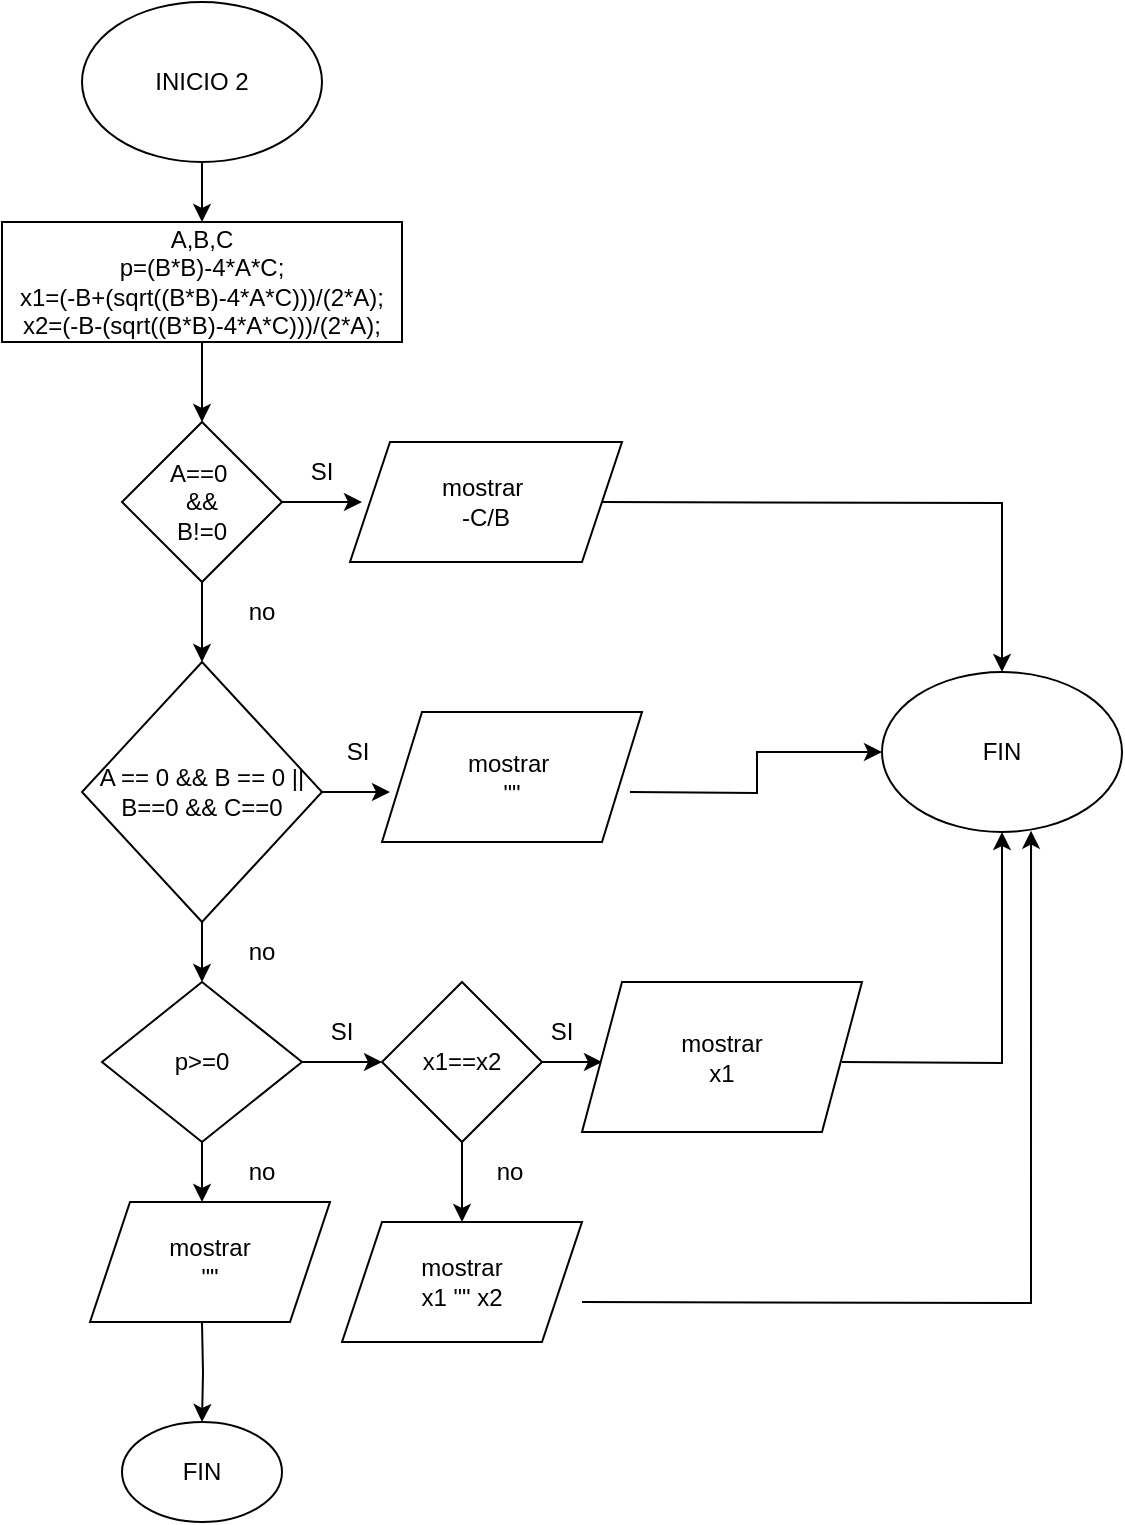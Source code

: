 <mxfile version="24.4.0" type="github">
  <diagram name="Página-1" id="doYjJlYjpG8HW_bjuX9f">
    <mxGraphModel dx="949" dy="1107" grid="1" gridSize="10" guides="1" tooltips="1" connect="1" arrows="1" fold="1" page="1" pageScale="1" pageWidth="827" pageHeight="1169" math="0" shadow="0">
      <root>
        <mxCell id="0" />
        <mxCell id="1" parent="0" />
        <mxCell id="ESmcy98GkOk_jeE_j3nV-1" value="" style="edgeStyle=orthogonalEdgeStyle;rounded=0;orthogonalLoop=1;jettySize=auto;html=1;" edge="1" parent="1" source="ESmcy98GkOk_jeE_j3nV-2" target="ESmcy98GkOk_jeE_j3nV-4">
          <mxGeometry relative="1" as="geometry" />
        </mxCell>
        <mxCell id="ESmcy98GkOk_jeE_j3nV-2" value="INICIO 2" style="ellipse;whiteSpace=wrap;html=1;" vertex="1" parent="1">
          <mxGeometry x="140" y="40" width="120" height="80" as="geometry" />
        </mxCell>
        <mxCell id="ESmcy98GkOk_jeE_j3nV-3" value="" style="edgeStyle=orthogonalEdgeStyle;rounded=0;orthogonalLoop=1;jettySize=auto;html=1;" edge="1" parent="1" source="ESmcy98GkOk_jeE_j3nV-4" target="ESmcy98GkOk_jeE_j3nV-7">
          <mxGeometry relative="1" as="geometry" />
        </mxCell>
        <mxCell id="ESmcy98GkOk_jeE_j3nV-4" value="A,B,C&lt;br&gt;&lt;div&gt;p=(B*B)-4*A*C;&lt;br&gt;&lt;/div&gt;&lt;div&gt;x1=(-B+(sqrt((B*B)-4*A*C)))/(2*A);&lt;br&gt;&lt;/div&gt;&lt;div&gt;x2=(-B-(sqrt((B*B)-4*A*C)))/(2*A);&lt;br&gt;&lt;/div&gt;" style="whiteSpace=wrap;html=1;" vertex="1" parent="1">
          <mxGeometry x="100" y="150" width="200" height="60" as="geometry" />
        </mxCell>
        <mxCell id="ESmcy98GkOk_jeE_j3nV-5" value="" style="edgeStyle=orthogonalEdgeStyle;rounded=0;orthogonalLoop=1;jettySize=auto;html=1;" edge="1" parent="1" source="ESmcy98GkOk_jeE_j3nV-7">
          <mxGeometry relative="1" as="geometry">
            <mxPoint x="280" y="290" as="targetPoint" />
          </mxGeometry>
        </mxCell>
        <mxCell id="ESmcy98GkOk_jeE_j3nV-6" value="" style="edgeStyle=orthogonalEdgeStyle;rounded=0;orthogonalLoop=1;jettySize=auto;html=1;" edge="1" parent="1" source="ESmcy98GkOk_jeE_j3nV-7" target="ESmcy98GkOk_jeE_j3nV-12">
          <mxGeometry relative="1" as="geometry" />
        </mxCell>
        <mxCell id="ESmcy98GkOk_jeE_j3nV-7" value="A==0&amp;nbsp;&lt;div&gt;&amp;amp;&amp;amp;&lt;div&gt;B!=0&lt;/div&gt;&lt;/div&gt;" style="rhombus;whiteSpace=wrap;html=1;" vertex="1" parent="1">
          <mxGeometry x="160" y="250" width="80" height="80" as="geometry" />
        </mxCell>
        <mxCell id="ESmcy98GkOk_jeE_j3nV-8" style="edgeStyle=orthogonalEdgeStyle;rounded=0;orthogonalLoop=1;jettySize=auto;html=1;" edge="1" parent="1" target="ESmcy98GkOk_jeE_j3nV-30">
          <mxGeometry relative="1" as="geometry">
            <mxPoint x="400" y="290" as="sourcePoint" />
          </mxGeometry>
        </mxCell>
        <mxCell id="ESmcy98GkOk_jeE_j3nV-9" value="SI" style="text;html=1;align=center;verticalAlign=middle;whiteSpace=wrap;rounded=0;" vertex="1" parent="1">
          <mxGeometry x="230" y="260" width="60" height="30" as="geometry" />
        </mxCell>
        <mxCell id="ESmcy98GkOk_jeE_j3nV-10" value="" style="edgeStyle=orthogonalEdgeStyle;rounded=0;orthogonalLoop=1;jettySize=auto;html=1;" edge="1" parent="1" source="ESmcy98GkOk_jeE_j3nV-12">
          <mxGeometry relative="1" as="geometry">
            <mxPoint x="294.0" y="435" as="targetPoint" />
          </mxGeometry>
        </mxCell>
        <mxCell id="ESmcy98GkOk_jeE_j3nV-11" value="" style="edgeStyle=orthogonalEdgeStyle;rounded=0;orthogonalLoop=1;jettySize=auto;html=1;" edge="1" parent="1" source="ESmcy98GkOk_jeE_j3nV-12" target="ESmcy98GkOk_jeE_j3nV-18">
          <mxGeometry relative="1" as="geometry" />
        </mxCell>
        <mxCell id="ESmcy98GkOk_jeE_j3nV-12" value="A == 0 &amp;amp;&amp;amp; B == 0 || B==0 &amp;amp;&amp;amp; C==0" style="rhombus;whiteSpace=wrap;html=1;" vertex="1" parent="1">
          <mxGeometry x="140" y="370" width="120" height="130" as="geometry" />
        </mxCell>
        <mxCell id="ESmcy98GkOk_jeE_j3nV-13" value="no" style="text;html=1;align=center;verticalAlign=middle;whiteSpace=wrap;rounded=0;" vertex="1" parent="1">
          <mxGeometry x="200" y="330" width="60" height="30" as="geometry" />
        </mxCell>
        <mxCell id="ESmcy98GkOk_jeE_j3nV-14" style="edgeStyle=orthogonalEdgeStyle;rounded=0;orthogonalLoop=1;jettySize=auto;html=1;entryX=0;entryY=0.5;entryDx=0;entryDy=0;" edge="1" parent="1" target="ESmcy98GkOk_jeE_j3nV-30">
          <mxGeometry relative="1" as="geometry">
            <mxPoint x="414" y="435" as="sourcePoint" />
          </mxGeometry>
        </mxCell>
        <mxCell id="ESmcy98GkOk_jeE_j3nV-15" value="SI" style="text;html=1;align=center;verticalAlign=middle;whiteSpace=wrap;rounded=0;" vertex="1" parent="1">
          <mxGeometry x="247.5" y="400" width="60" height="30" as="geometry" />
        </mxCell>
        <mxCell id="ESmcy98GkOk_jeE_j3nV-16" value="" style="edgeStyle=orthogonalEdgeStyle;rounded=0;orthogonalLoop=1;jettySize=auto;html=1;" edge="1" parent="1" source="ESmcy98GkOk_jeE_j3nV-18" target="ESmcy98GkOk_jeE_j3nV-22">
          <mxGeometry relative="1" as="geometry" />
        </mxCell>
        <mxCell id="ESmcy98GkOk_jeE_j3nV-17" value="" style="edgeStyle=orthogonalEdgeStyle;rounded=0;orthogonalLoop=1;jettySize=auto;html=1;" edge="1" parent="1" source="ESmcy98GkOk_jeE_j3nV-18">
          <mxGeometry relative="1" as="geometry">
            <mxPoint x="200" y="640" as="targetPoint" />
          </mxGeometry>
        </mxCell>
        <mxCell id="ESmcy98GkOk_jeE_j3nV-18" value="p&amp;gt;=0" style="rhombus;whiteSpace=wrap;html=1;" vertex="1" parent="1">
          <mxGeometry x="150" y="530" width="100" height="80" as="geometry" />
        </mxCell>
        <mxCell id="ESmcy98GkOk_jeE_j3nV-19" value="SI" style="text;html=1;align=center;verticalAlign=middle;whiteSpace=wrap;rounded=0;" vertex="1" parent="1">
          <mxGeometry x="240" y="540" width="60" height="30" as="geometry" />
        </mxCell>
        <mxCell id="ESmcy98GkOk_jeE_j3nV-20" value="" style="edgeStyle=orthogonalEdgeStyle;rounded=0;orthogonalLoop=1;jettySize=auto;html=1;" edge="1" parent="1" source="ESmcy98GkOk_jeE_j3nV-22">
          <mxGeometry relative="1" as="geometry">
            <mxPoint x="400" y="570" as="targetPoint" />
          </mxGeometry>
        </mxCell>
        <mxCell id="ESmcy98GkOk_jeE_j3nV-21" value="" style="edgeStyle=orthogonalEdgeStyle;rounded=0;orthogonalLoop=1;jettySize=auto;html=1;" edge="1" parent="1" source="ESmcy98GkOk_jeE_j3nV-22">
          <mxGeometry relative="1" as="geometry">
            <mxPoint x="330" y="650" as="targetPoint" />
          </mxGeometry>
        </mxCell>
        <mxCell id="ESmcy98GkOk_jeE_j3nV-22" value="x1==x2" style="rhombus;whiteSpace=wrap;html=1;" vertex="1" parent="1">
          <mxGeometry x="290" y="530" width="80" height="80" as="geometry" />
        </mxCell>
        <mxCell id="ESmcy98GkOk_jeE_j3nV-23" style="edgeStyle=orthogonalEdgeStyle;rounded=0;orthogonalLoop=1;jettySize=auto;html=1;entryX=0.5;entryY=1;entryDx=0;entryDy=0;" edge="1" parent="1" target="ESmcy98GkOk_jeE_j3nV-30">
          <mxGeometry relative="1" as="geometry">
            <mxPoint x="610" y="460" as="targetPoint" />
            <mxPoint x="520" y="570" as="sourcePoint" />
          </mxGeometry>
        </mxCell>
        <mxCell id="ESmcy98GkOk_jeE_j3nV-24" value="SI" style="text;html=1;align=center;verticalAlign=middle;whiteSpace=wrap;rounded=0;" vertex="1" parent="1">
          <mxGeometry x="350" y="540" width="60" height="30" as="geometry" />
        </mxCell>
        <mxCell id="ESmcy98GkOk_jeE_j3nV-25" value="no" style="text;html=1;align=center;verticalAlign=middle;whiteSpace=wrap;rounded=0;" vertex="1" parent="1">
          <mxGeometry x="324" y="610" width="60" height="30" as="geometry" />
        </mxCell>
        <mxCell id="ESmcy98GkOk_jeE_j3nV-26" value="" style="edgeStyle=orthogonalEdgeStyle;rounded=0;orthogonalLoop=1;jettySize=auto;html=1;" edge="1" parent="1" target="ESmcy98GkOk_jeE_j3nV-29">
          <mxGeometry relative="1" as="geometry">
            <mxPoint x="200" y="700" as="sourcePoint" />
          </mxGeometry>
        </mxCell>
        <mxCell id="ESmcy98GkOk_jeE_j3nV-27" value="no" style="text;html=1;align=center;verticalAlign=middle;whiteSpace=wrap;rounded=0;" vertex="1" parent="1">
          <mxGeometry x="200" y="500" width="60" height="30" as="geometry" />
        </mxCell>
        <mxCell id="ESmcy98GkOk_jeE_j3nV-28" value="no" style="text;html=1;align=center;verticalAlign=middle;whiteSpace=wrap;rounded=0;" vertex="1" parent="1">
          <mxGeometry x="200" y="610" width="60" height="30" as="geometry" />
        </mxCell>
        <mxCell id="ESmcy98GkOk_jeE_j3nV-29" value="FIN" style="ellipse;whiteSpace=wrap;html=1;" vertex="1" parent="1">
          <mxGeometry x="160" y="750" width="80" height="50" as="geometry" />
        </mxCell>
        <mxCell id="ESmcy98GkOk_jeE_j3nV-30" value="FIN" style="ellipse;whiteSpace=wrap;html=1;" vertex="1" parent="1">
          <mxGeometry x="540" y="375" width="120" height="80" as="geometry" />
        </mxCell>
        <mxCell id="ESmcy98GkOk_jeE_j3nV-31" style="edgeStyle=orthogonalEdgeStyle;rounded=0;orthogonalLoop=1;jettySize=auto;html=1;entryX=0.621;entryY=0.992;entryDx=0;entryDy=0;entryPerimeter=0;" edge="1" parent="1" target="ESmcy98GkOk_jeE_j3nV-30">
          <mxGeometry relative="1" as="geometry">
            <mxPoint x="390" y="690" as="sourcePoint" />
          </mxGeometry>
        </mxCell>
        <mxCell id="ESmcy98GkOk_jeE_j3nV-32" value="mostrar&amp;nbsp;&lt;div&gt;-C/B&lt;/div&gt;" style="shape=parallelogram;perimeter=parallelogramPerimeter;whiteSpace=wrap;html=1;fixedSize=1;" vertex="1" parent="1">
          <mxGeometry x="274" y="260" width="136" height="60" as="geometry" />
        </mxCell>
        <mxCell id="ESmcy98GkOk_jeE_j3nV-33" value="mostrar&amp;nbsp;&lt;div&gt;&quot;&quot;&lt;/div&gt;" style="shape=parallelogram;perimeter=parallelogramPerimeter;whiteSpace=wrap;html=1;fixedSize=1;" vertex="1" parent="1">
          <mxGeometry x="290" y="395" width="130" height="65" as="geometry" />
        </mxCell>
        <mxCell id="ESmcy98GkOk_jeE_j3nV-34" value="&lt;div&gt;mostrar&lt;/div&gt;&quot;&quot;" style="shape=parallelogram;perimeter=parallelogramPerimeter;whiteSpace=wrap;html=1;fixedSize=1;" vertex="1" parent="1">
          <mxGeometry x="144" y="640" width="120" height="60" as="geometry" />
        </mxCell>
        <mxCell id="ESmcy98GkOk_jeE_j3nV-35" value="mostrar&lt;div&gt;x1&lt;/div&gt;" style="shape=parallelogram;perimeter=parallelogramPerimeter;whiteSpace=wrap;html=1;fixedSize=1;" vertex="1" parent="1">
          <mxGeometry x="390" y="530" width="140" height="75" as="geometry" />
        </mxCell>
        <mxCell id="ESmcy98GkOk_jeE_j3nV-36" value="mostrar&lt;div&gt;x1 &quot;&quot;&amp;nbsp;&lt;span style=&quot;background-color: initial;&quot;&gt;x2&lt;/span&gt;&lt;/div&gt;" style="shape=parallelogram;perimeter=parallelogramPerimeter;whiteSpace=wrap;html=1;fixedSize=1;" vertex="1" parent="1">
          <mxGeometry x="270" y="650" width="120" height="60" as="geometry" />
        </mxCell>
      </root>
    </mxGraphModel>
  </diagram>
</mxfile>
